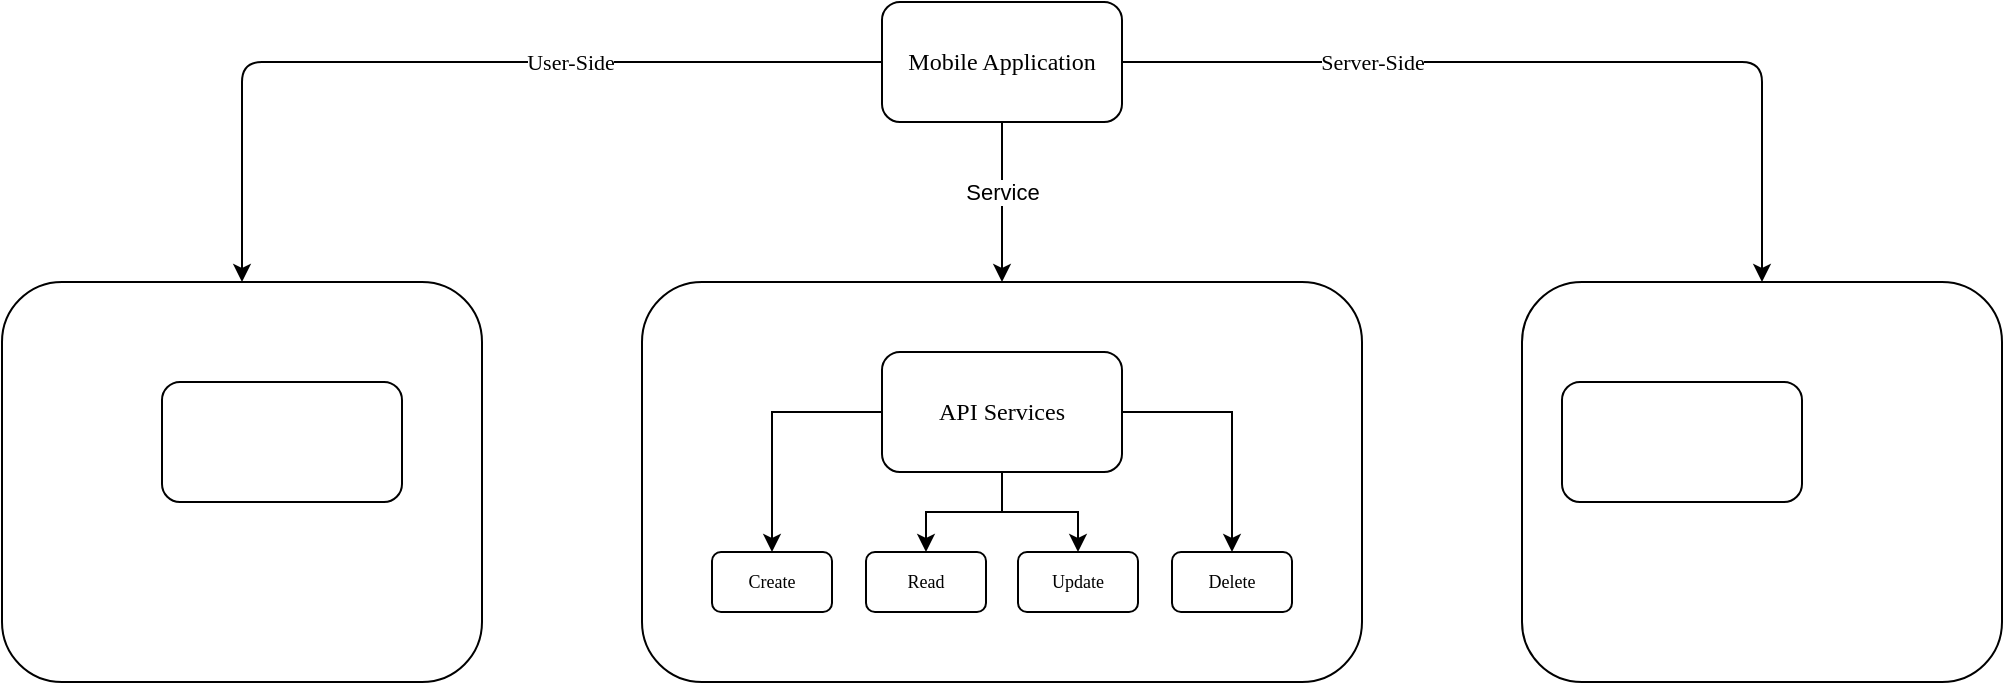 <mxfile version="26.0.6">
  <diagram name="Page-1" id="-jsWknLSB2cgd7WFWsZX">
    <mxGraphModel dx="2045" dy="639" grid="1" gridSize="10" guides="1" tooltips="1" connect="1" arrows="1" fold="1" page="1" pageScale="1" pageWidth="850" pageHeight="1100" math="0" shadow="0">
      <root>
        <mxCell id="0" />
        <mxCell id="1" parent="0" />
        <mxCell id="3TScN3PvkGAsa4OGOtqx-4" value="" style="edgeStyle=orthogonalEdgeStyle;rounded=1;orthogonalLoop=1;jettySize=auto;html=1;curved=0;" edge="1" parent="1" source="3TScN3PvkGAsa4OGOtqx-1" target="3TScN3PvkGAsa4OGOtqx-3">
          <mxGeometry relative="1" as="geometry" />
        </mxCell>
        <mxCell id="3TScN3PvkGAsa4OGOtqx-7" value="&lt;font data-font-src=&quot;https://fonts.googleapis.com/css?family=K2D&quot; face=&quot;K2D&quot;&gt;User-Side&lt;/font&gt;" style="edgeLabel;html=1;align=center;verticalAlign=middle;resizable=0;points=[];" vertex="1" connectable="0" parent="3TScN3PvkGAsa4OGOtqx-4">
          <mxGeometry x="-0.273" relative="1" as="geometry">
            <mxPoint as="offset" />
          </mxGeometry>
        </mxCell>
        <mxCell id="3TScN3PvkGAsa4OGOtqx-6" value="" style="edgeStyle=orthogonalEdgeStyle;rounded=1;orthogonalLoop=1;jettySize=auto;html=1;curved=0;" edge="1" parent="1" source="3TScN3PvkGAsa4OGOtqx-1" target="3TScN3PvkGAsa4OGOtqx-5">
          <mxGeometry relative="1" as="geometry" />
        </mxCell>
        <mxCell id="3TScN3PvkGAsa4OGOtqx-8" value="&lt;span style=&quot;font-family: K2D;&quot;&gt;Server-Side&lt;/span&gt;" style="edgeLabel;html=1;align=center;verticalAlign=middle;resizable=0;points=[];" vertex="1" connectable="0" parent="3TScN3PvkGAsa4OGOtqx-6">
          <mxGeometry x="-0.418" relative="1" as="geometry">
            <mxPoint as="offset" />
          </mxGeometry>
        </mxCell>
        <mxCell id="3TScN3PvkGAsa4OGOtqx-10" value="" style="edgeStyle=orthogonalEdgeStyle;rounded=0;orthogonalLoop=1;jettySize=auto;html=1;" edge="1" parent="1" source="3TScN3PvkGAsa4OGOtqx-1" target="3TScN3PvkGAsa4OGOtqx-9">
          <mxGeometry relative="1" as="geometry" />
        </mxCell>
        <mxCell id="3TScN3PvkGAsa4OGOtqx-13" value="Service" style="edgeLabel;html=1;align=center;verticalAlign=middle;resizable=0;points=[];" vertex="1" connectable="0" parent="3TScN3PvkGAsa4OGOtqx-10">
          <mxGeometry x="-0.138" relative="1" as="geometry">
            <mxPoint as="offset" />
          </mxGeometry>
        </mxCell>
        <mxCell id="3TScN3PvkGAsa4OGOtqx-1" value="Mobile Application" style="rounded=1;whiteSpace=wrap;html=1;fillColor=none;fontFamily=K2D;fontSource=https%3A%2F%2Ffonts.googleapis.com%2Fcss%3Ffamily%3DK2D;" vertex="1" parent="1">
          <mxGeometry x="280" y="20" width="120" height="60" as="geometry" />
        </mxCell>
        <mxCell id="3TScN3PvkGAsa4OGOtqx-3" value="" style="whiteSpace=wrap;html=1;fontFamily=K2D;fillColor=none;rounded=1;fontSource=https%3A%2F%2Ffonts.googleapis.com%2Fcss%3Ffamily%3DK2D;" vertex="1" parent="1">
          <mxGeometry x="-160" y="160" width="240" height="200" as="geometry" />
        </mxCell>
        <mxCell id="3TScN3PvkGAsa4OGOtqx-5" value="" style="whiteSpace=wrap;html=1;fontFamily=K2D;fillColor=none;rounded=1;fontSource=https%3A%2F%2Ffonts.googleapis.com%2Fcss%3Ffamily%3DK2D;" vertex="1" parent="1">
          <mxGeometry x="600" y="160" width="240" height="200" as="geometry" />
        </mxCell>
        <mxCell id="3TScN3PvkGAsa4OGOtqx-9" value="" style="whiteSpace=wrap;html=1;fontFamily=K2D;fillColor=none;rounded=1;fontSource=https%3A%2F%2Ffonts.googleapis.com%2Fcss%3Ffamily%3DK2D;" vertex="1" parent="1">
          <mxGeometry x="160" y="160" width="360" height="200" as="geometry" />
        </mxCell>
        <mxCell id="3TScN3PvkGAsa4OGOtqx-27" style="edgeStyle=orthogonalEdgeStyle;rounded=0;orthogonalLoop=1;jettySize=auto;html=1;entryX=0.5;entryY=0;entryDx=0;entryDy=0;" edge="1" parent="1" source="3TScN3PvkGAsa4OGOtqx-14" target="3TScN3PvkGAsa4OGOtqx-18">
          <mxGeometry relative="1" as="geometry" />
        </mxCell>
        <mxCell id="3TScN3PvkGAsa4OGOtqx-28" style="edgeStyle=orthogonalEdgeStyle;rounded=0;orthogonalLoop=1;jettySize=auto;html=1;entryX=0.5;entryY=0;entryDx=0;entryDy=0;" edge="1" parent="1" source="3TScN3PvkGAsa4OGOtqx-14" target="3TScN3PvkGAsa4OGOtqx-24">
          <mxGeometry relative="1" as="geometry" />
        </mxCell>
        <mxCell id="3TScN3PvkGAsa4OGOtqx-29" style="edgeStyle=orthogonalEdgeStyle;rounded=0;orthogonalLoop=1;jettySize=auto;html=1;entryX=0.5;entryY=0;entryDx=0;entryDy=0;" edge="1" parent="1" source="3TScN3PvkGAsa4OGOtqx-14" target="3TScN3PvkGAsa4OGOtqx-26">
          <mxGeometry relative="1" as="geometry" />
        </mxCell>
        <mxCell id="3TScN3PvkGAsa4OGOtqx-30" style="edgeStyle=orthogonalEdgeStyle;rounded=0;orthogonalLoop=1;jettySize=auto;html=1;entryX=0.5;entryY=0;entryDx=0;entryDy=0;" edge="1" parent="1" source="3TScN3PvkGAsa4OGOtqx-14" target="3TScN3PvkGAsa4OGOtqx-25">
          <mxGeometry relative="1" as="geometry" />
        </mxCell>
        <mxCell id="3TScN3PvkGAsa4OGOtqx-14" value="API Services" style="rounded=1;whiteSpace=wrap;html=1;fontFamily=K2D;fontSource=https%3A%2F%2Ffonts.googleapis.com%2Fcss%3Ffamily%3DK2D;fillColor=none;" vertex="1" parent="1">
          <mxGeometry x="280" y="195" width="120" height="60" as="geometry" />
        </mxCell>
        <mxCell id="3TScN3PvkGAsa4OGOtqx-15" value="" style="rounded=1;whiteSpace=wrap;html=1;fontFamily=K2D;fontSource=https%3A%2F%2Ffonts.googleapis.com%2Fcss%3Ffamily%3DK2D;fillColor=none;" vertex="1" parent="1">
          <mxGeometry x="-80" y="210" width="120" height="60" as="geometry" />
        </mxCell>
        <mxCell id="3TScN3PvkGAsa4OGOtqx-16" value="" style="rounded=1;whiteSpace=wrap;html=1;fontFamily=K2D;fontSource=https%3A%2F%2Ffonts.googleapis.com%2Fcss%3Ffamily%3DK2D;fillColor=none;" vertex="1" parent="1">
          <mxGeometry x="620" y="210" width="120" height="60" as="geometry" />
        </mxCell>
        <mxCell id="3TScN3PvkGAsa4OGOtqx-18" value="Create" style="whiteSpace=wrap;html=1;fontFamily=K2D;fillColor=none;rounded=1;fontSource=https%3A%2F%2Ffonts.googleapis.com%2Fcss%3Ffamily%3DK2D;flipV=0;fontSize=9;" vertex="1" parent="1">
          <mxGeometry x="195" y="295" width="60" height="30" as="geometry" />
        </mxCell>
        <mxCell id="3TScN3PvkGAsa4OGOtqx-24" value="Read" style="whiteSpace=wrap;html=1;fontFamily=K2D;fillColor=none;rounded=1;fontSource=https%3A%2F%2Ffonts.googleapis.com%2Fcss%3Ffamily%3DK2D;flipV=0;fontSize=9;" vertex="1" parent="1">
          <mxGeometry x="272" y="295" width="60" height="30" as="geometry" />
        </mxCell>
        <mxCell id="3TScN3PvkGAsa4OGOtqx-25" value="Delete" style="whiteSpace=wrap;html=1;fontFamily=K2D;fillColor=none;rounded=1;fontSource=https%3A%2F%2Ffonts.googleapis.com%2Fcss%3Ffamily%3DK2D;flipV=0;fontSize=9;" vertex="1" parent="1">
          <mxGeometry x="425" y="295" width="60" height="30" as="geometry" />
        </mxCell>
        <mxCell id="3TScN3PvkGAsa4OGOtqx-26" value="Update" style="whiteSpace=wrap;html=1;fontFamily=K2D;fillColor=none;rounded=1;fontSource=https%3A%2F%2Ffonts.googleapis.com%2Fcss%3Ffamily%3DK2D;flipV=0;fontSize=9;" vertex="1" parent="1">
          <mxGeometry x="348" y="295" width="60" height="30" as="geometry" />
        </mxCell>
      </root>
    </mxGraphModel>
  </diagram>
</mxfile>
